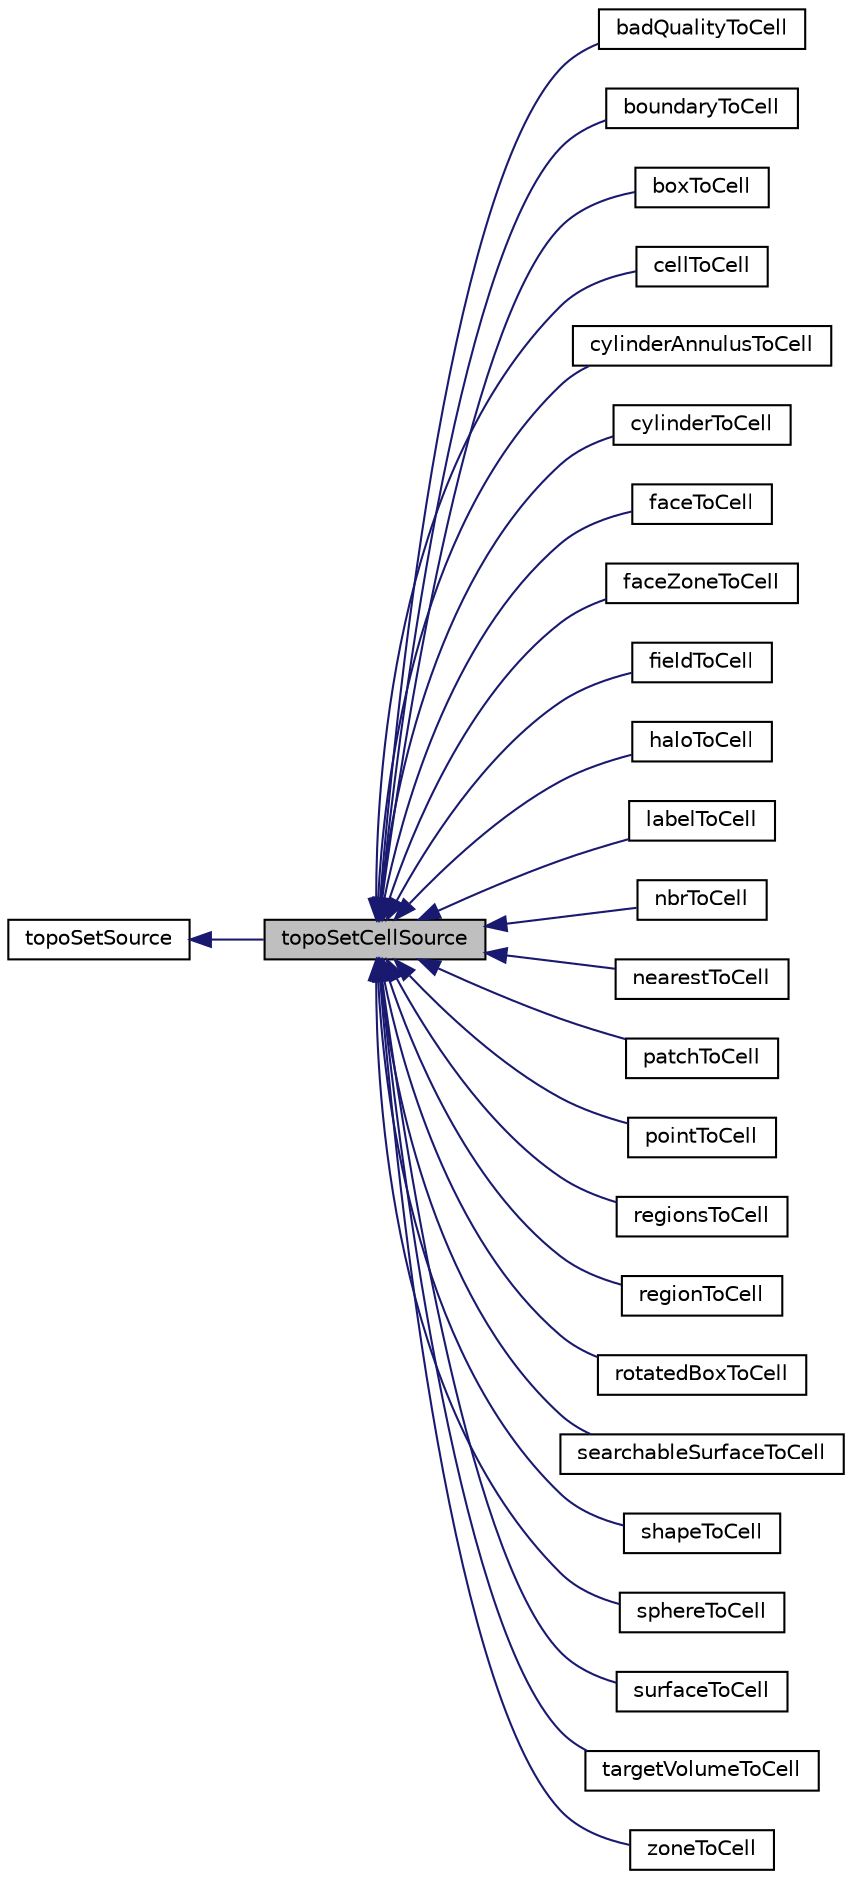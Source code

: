 digraph "topoSetCellSource"
{
  bgcolor="transparent";
  edge [fontname="Helvetica",fontsize="10",labelfontname="Helvetica",labelfontsize="10"];
  node [fontname="Helvetica",fontsize="10",shape=record];
  rankdir="LR";
  Node1 [label="topoSetCellSource",height=0.2,width=0.4,color="black", fillcolor="grey75", style="filled" fontcolor="black"];
  Node2 -> Node1 [dir="back",color="midnightblue",fontsize="10",style="solid",fontname="Helvetica"];
  Node2 [label="topoSetSource",height=0.2,width=0.4,color="black",URL="$classFoam_1_1topoSetSource.html",tooltip="Base class of a source for a topoSet. "];
  Node1 -> Node3 [dir="back",color="midnightblue",fontsize="10",style="solid",fontname="Helvetica"];
  Node3 [label="badQualityToCell",height=0.2,width=0.4,color="black",URL="$classFoam_1_1badQualityToCell.html",tooltip="Selects bad quality cells (using snappyHexMesh/cvMesh mesh quality selector) "];
  Node1 -> Node4 [dir="back",color="midnightblue",fontsize="10",style="solid",fontname="Helvetica"];
  Node4 [label="boundaryToCell",height=0.2,width=0.4,color="black",URL="$classFoam_1_1boundaryToCell.html",tooltip="A topoSetCellSource to select all external (boundary) faces. "];
  Node1 -> Node5 [dir="back",color="midnightblue",fontsize="10",style="solid",fontname="Helvetica"];
  Node5 [label="boxToCell",height=0.2,width=0.4,color="black",URL="$classFoam_1_1boxToCell.html",tooltip="A topoSetCellSource to select cells based on cell centres inside box(es). "];
  Node1 -> Node6 [dir="back",color="midnightblue",fontsize="10",style="solid",fontname="Helvetica"];
  Node6 [label="cellToCell",height=0.2,width=0.4,color="black",URL="$classFoam_1_1cellToCell.html",tooltip="A topoSetCellSource to select the cells from another cellSet. "];
  Node1 -> Node7 [dir="back",color="midnightblue",fontsize="10",style="solid",fontname="Helvetica"];
  Node7 [label="cylinderAnnulusToCell",height=0.2,width=0.4,color="black",URL="$classFoam_1_1cylinderAnnulusToCell.html",tooltip="A topoSetCellSource to select cells based on cell centres inside a cylinder annulus. "];
  Node1 -> Node8 [dir="back",color="midnightblue",fontsize="10",style="solid",fontname="Helvetica"];
  Node8 [label="cylinderToCell",height=0.2,width=0.4,color="black",URL="$classFoam_1_1cylinderToCell.html",tooltip="A topoSetCellSource to select cells with their centres inside a cylinder. "];
  Node1 -> Node9 [dir="back",color="midnightblue",fontsize="10",style="solid",fontname="Helvetica"];
  Node9 [label="faceToCell",height=0.2,width=0.4,color="black",URL="$classFoam_1_1faceToCell.html",tooltip="A topoSetCellSource to select cells based on usage in a face set. "];
  Node1 -> Node10 [dir="back",color="midnightblue",fontsize="10",style="solid",fontname="Helvetica"];
  Node10 [label="faceZoneToCell",height=0.2,width=0.4,color="black",URL="$classFoam_1_1faceZoneToCell.html",tooltip="A topoSetCellSource to select cells based on side of faceZone. "];
  Node1 -> Node11 [dir="back",color="midnightblue",fontsize="10",style="solid",fontname="Helvetica"];
  Node11 [label="fieldToCell",height=0.2,width=0.4,color="black",URL="$classFoam_1_1fieldToCell.html",tooltip="A topoSetCellSource to select cells based on field values. "];
  Node1 -> Node12 [dir="back",color="midnightblue",fontsize="10",style="solid",fontname="Helvetica"];
  Node12 [label="haloToCell",height=0.2,width=0.4,color="black",URL="$classFoam_1_1haloToCell.html",tooltip="A topoSetCellSource to add/remove halo cells (cells attached to the outside of the current cellSet)..."];
  Node1 -> Node13 [dir="back",color="midnightblue",fontsize="10",style="solid",fontname="Helvetica"];
  Node13 [label="labelToCell",height=0.2,width=0.4,color="black",URL="$classFoam_1_1labelToCell.html",tooltip="A topoSetCellSource to select cells based on explicitly given labels. "];
  Node1 -> Node14 [dir="back",color="midnightblue",fontsize="10",style="solid",fontname="Helvetica"];
  Node14 [label="nbrToCell",height=0.2,width=0.4,color="black",URL="$classFoam_1_1nbrToCell.html",tooltip="A topoSetCellSource to select cells based on number of neighbouring cells (i.e. number of internal or..."];
  Node1 -> Node15 [dir="back",color="midnightblue",fontsize="10",style="solid",fontname="Helvetica"];
  Node15 [label="nearestToCell",height=0.2,width=0.4,color="black",URL="$classFoam_1_1nearestToCell.html",tooltip="A topoSetCellSource to select cells nearest to points. "];
  Node1 -> Node16 [dir="back",color="midnightblue",fontsize="10",style="solid",fontname="Helvetica"];
  Node16 [label="patchToCell",height=0.2,width=0.4,color="black",URL="$classFoam_1_1patchToCell.html",tooltip="A topoSetCellSource to select cells associated with patches. "];
  Node1 -> Node17 [dir="back",color="midnightblue",fontsize="10",style="solid",fontname="Helvetica"];
  Node17 [label="pointToCell",height=0.2,width=0.4,color="black",URL="$classFoam_1_1pointToCell.html",tooltip="A topoSetCellSource to select cells based on usage of points. "];
  Node1 -> Node18 [dir="back",color="midnightblue",fontsize="10",style="solid",fontname="Helvetica"];
  Node18 [label="regionsToCell",height=0.2,width=0.4,color="black",URL="$classFoam_1_1regionsToCell.html",tooltip="TopoSetSource. Select cells belonging to topological connected region (that contains given points) ..."];
  Node1 -> Node19 [dir="back",color="midnightblue",fontsize="10",style="solid",fontname="Helvetica"];
  Node19 [label="regionToCell",height=0.2,width=0.4,color="black",URL="$classFoam_1_1regionToCell.html",tooltip="A topoSetCellSource to select cells belonging to a topological connected region (that contains given ..."];
  Node1 -> Node20 [dir="back",color="midnightblue",fontsize="10",style="solid",fontname="Helvetica"];
  Node20 [label="rotatedBoxToCell",height=0.2,width=0.4,color="black",URL="$classFoam_1_1rotatedBoxToCell.html",tooltip="A topoSetCellSource to select cells based on cell centres inside rotated/skewed box (parallelopiped..."];
  Node1 -> Node21 [dir="back",color="midnightblue",fontsize="10",style="solid",fontname="Helvetica"];
  Node21 [label="searchableSurfaceToCell",height=0.2,width=0.4,color="black",URL="$classFoam_1_1searchableSurfaceToCell.html",tooltip="A topoSetCellSource to select cells with centres within a searchableSurface. "];
  Node1 -> Node22 [dir="back",color="midnightblue",fontsize="10",style="solid",fontname="Helvetica"];
  Node22 [label="shapeToCell",height=0.2,width=0.4,color="black",URL="$classFoam_1_1shapeToCell.html",tooltip="A topoSetCellSource to select cells based on cell shape. "];
  Node1 -> Node23 [dir="back",color="midnightblue",fontsize="10",style="solid",fontname="Helvetica"];
  Node23 [label="sphereToCell",height=0.2,width=0.4,color="black",URL="$classFoam_1_1sphereToCell.html",tooltip="A topoSetCellSource to select cells based on cell centres inside sphere. "];
  Node1 -> Node24 [dir="back",color="midnightblue",fontsize="10",style="solid",fontname="Helvetica"];
  Node24 [label="surfaceToCell",height=0.2,width=0.4,color="black",URL="$classFoam_1_1surfaceToCell.html",tooltip="A topoSetCellSource to select cells based on relation to surface. "];
  Node1 -> Node25 [dir="back",color="midnightblue",fontsize="10",style="solid",fontname="Helvetica"];
  Node25 [label="targetVolumeToCell",height=0.2,width=0.4,color="black",URL="$classFoam_1_1targetVolumeToCell.html",tooltip="A topoSetCellSource to select cells based on the wanted volume of selected cells. Adapts a plane unti..."];
  Node1 -> Node26 [dir="back",color="midnightblue",fontsize="10",style="solid",fontname="Helvetica"];
  Node26 [label="zoneToCell",height=0.2,width=0.4,color="black",URL="$classFoam_1_1zoneToCell.html",tooltip="A topoSetCellSource to select cells based on one or more cellZones. "];
}
